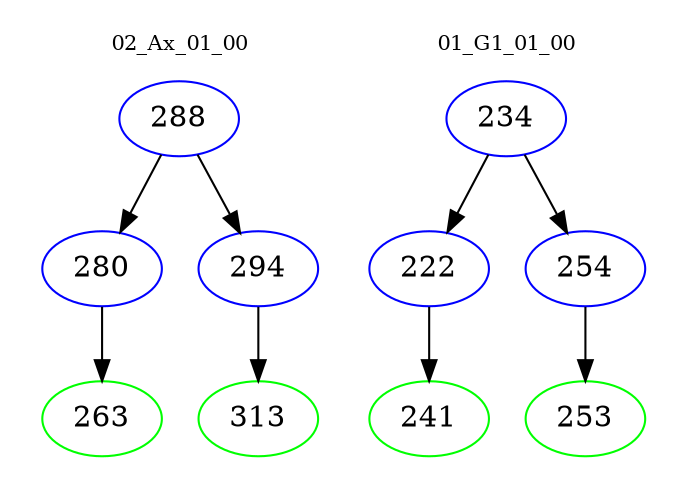 digraph{
subgraph cluster_0 {
color = white
label = "02_Ax_01_00";
fontsize=10;
T0_288 [label="288", color="blue"]
T0_288 -> T0_280 [color="black"]
T0_280 [label="280", color="blue"]
T0_280 -> T0_263 [color="black"]
T0_263 [label="263", color="green"]
T0_288 -> T0_294 [color="black"]
T0_294 [label="294", color="blue"]
T0_294 -> T0_313 [color="black"]
T0_313 [label="313", color="green"]
}
subgraph cluster_1 {
color = white
label = "01_G1_01_00";
fontsize=10;
T1_234 [label="234", color="blue"]
T1_234 -> T1_222 [color="black"]
T1_222 [label="222", color="blue"]
T1_222 -> T1_241 [color="black"]
T1_241 [label="241", color="green"]
T1_234 -> T1_254 [color="black"]
T1_254 [label="254", color="blue"]
T1_254 -> T1_253 [color="black"]
T1_253 [label="253", color="green"]
}
}
